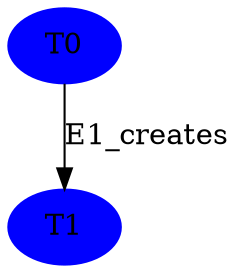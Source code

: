 digraph G {
node [style=filled,color=blue];
T0;
T1;
node [style=filled,color=red];
node [style=filled,color=green];
node [style=filled,color=yellow];
node [style=filled,color=orange];
edge[label=E1_creates];
T0->T1;
}

